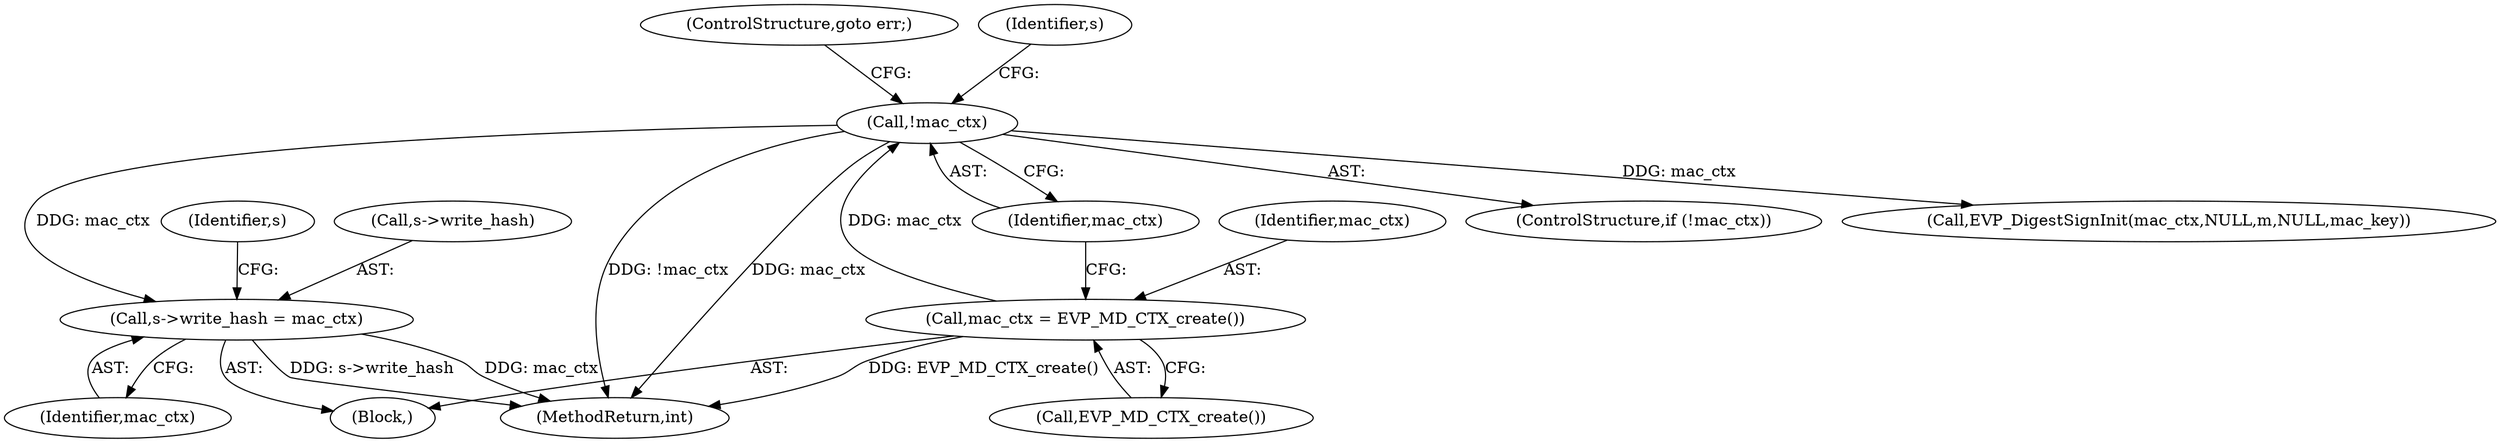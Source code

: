 digraph "0_openssl_34628967f1e65dc8f34e000f0f5518e21afbfc7b_0@API" {
"1000510" [label="(Call,s->write_hash = mac_ctx)"];
"1000507" [label="(Call,!mac_ctx)"];
"1000503" [label="(Call,mac_ctx = EVP_MD_CTX_create())"];
"1000514" [label="(Identifier,mac_ctx)"];
"1001081" [label="(MethodReturn,int)"];
"1000506" [label="(ControlStructure,if (!mac_ctx))"];
"1000527" [label="(Identifier,s)"];
"1000508" [label="(Identifier,mac_ctx)"];
"1000786" [label="(Call,EVP_DigestSignInit(mac_ctx,NULL,m,NULL,mac_key))"];
"1000505" [label="(Call,EVP_MD_CTX_create())"];
"1000504" [label="(Identifier,mac_ctx)"];
"1000502" [label="(Block,)"];
"1000503" [label="(Call,mac_ctx = EVP_MD_CTX_create())"];
"1000509" [label="(ControlStructure,goto err;)"];
"1000511" [label="(Call,s->write_hash)"];
"1000512" [label="(Identifier,s)"];
"1000510" [label="(Call,s->write_hash = mac_ctx)"];
"1000507" [label="(Call,!mac_ctx)"];
"1000510" -> "1000502"  [label="AST: "];
"1000510" -> "1000514"  [label="CFG: "];
"1000511" -> "1000510"  [label="AST: "];
"1000514" -> "1000510"  [label="AST: "];
"1000527" -> "1000510"  [label="CFG: "];
"1000510" -> "1001081"  [label="DDG: mac_ctx"];
"1000510" -> "1001081"  [label="DDG: s->write_hash"];
"1000507" -> "1000510"  [label="DDG: mac_ctx"];
"1000507" -> "1000506"  [label="AST: "];
"1000507" -> "1000508"  [label="CFG: "];
"1000508" -> "1000507"  [label="AST: "];
"1000509" -> "1000507"  [label="CFG: "];
"1000512" -> "1000507"  [label="CFG: "];
"1000507" -> "1001081"  [label="DDG: !mac_ctx"];
"1000507" -> "1001081"  [label="DDG: mac_ctx"];
"1000503" -> "1000507"  [label="DDG: mac_ctx"];
"1000507" -> "1000786"  [label="DDG: mac_ctx"];
"1000503" -> "1000502"  [label="AST: "];
"1000503" -> "1000505"  [label="CFG: "];
"1000504" -> "1000503"  [label="AST: "];
"1000505" -> "1000503"  [label="AST: "];
"1000508" -> "1000503"  [label="CFG: "];
"1000503" -> "1001081"  [label="DDG: EVP_MD_CTX_create()"];
}
